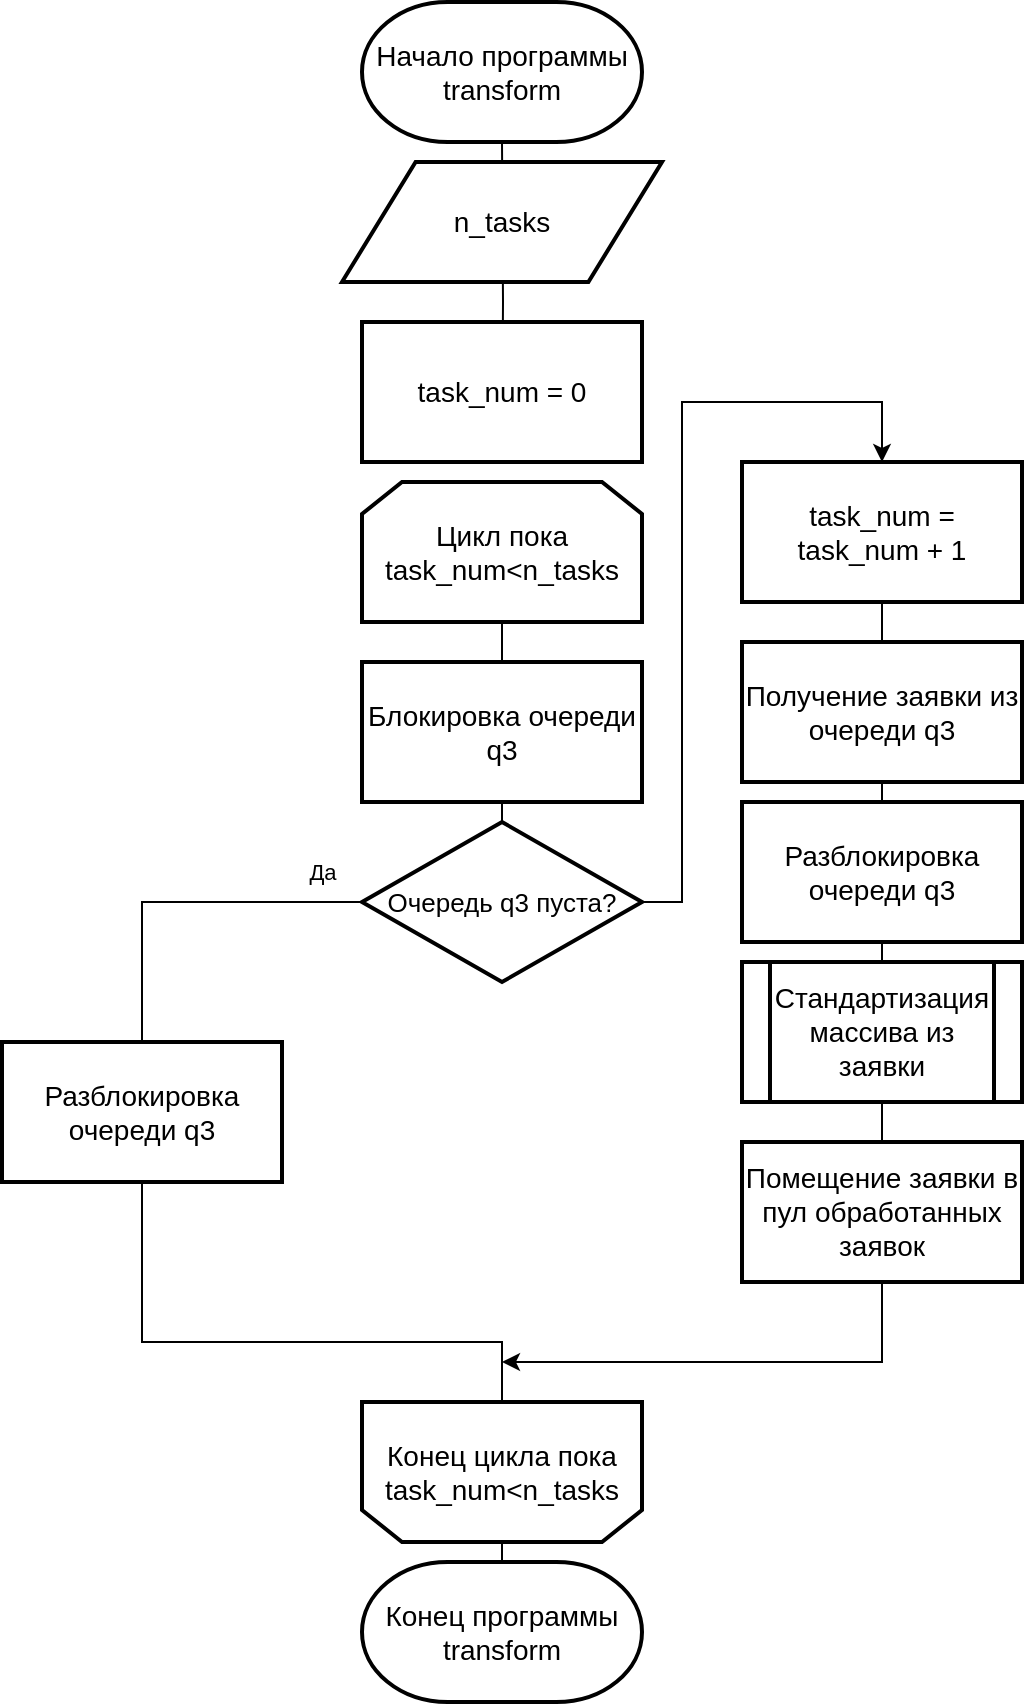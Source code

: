 <mxfile version="13.9.9" type="device"><diagram id="C5RBs43oDa-KdzZeNtuy" name="Page-1"><mxGraphModel dx="1587" dy="2242" grid="1" gridSize="10" guides="1" tooltips="1" connect="1" arrows="1" fold="1" page="1" pageScale="1" pageWidth="827" pageHeight="1169" math="0" shadow="0"><root><mxCell id="WIyWlLk6GJQsqaUBKTNV-0"/><mxCell id="WIyWlLk6GJQsqaUBKTNV-1" parent="WIyWlLk6GJQsqaUBKTNV-0"/><mxCell id="T9C4wgg9e8QBSAaqrn-7-2" style="edgeStyle=orthogonalEdgeStyle;rounded=0;orthogonalLoop=1;jettySize=auto;html=1;exitX=0.5;exitY=1;exitDx=0;exitDy=0;endArrow=none;endFill=0;" parent="WIyWlLk6GJQsqaUBKTNV-1" source="U61Z2MYIriETYZQU9Elr-1" target="U61Z2MYIriETYZQU9Elr-4" edge="1"><mxGeometry relative="1" as="geometry"/></mxCell><mxCell id="1BoH41LsbzfiNftz_nvk-5" style="edgeStyle=orthogonalEdgeStyle;rounded=0;orthogonalLoop=1;jettySize=auto;html=1;exitX=0.5;exitY=0;exitDx=0;exitDy=0;exitPerimeter=0;entryX=0.5;entryY=1;entryDx=0;entryDy=0;entryPerimeter=0;endArrow=none;endFill=0;" parent="WIyWlLk6GJQsqaUBKTNV-1" source="WdZP0otw79XUUpHIpCqY-11" edge="1"><mxGeometry relative="1" as="geometry"><mxPoint x="870" y="605" as="sourcePoint"/><mxPoint x="870" y="330" as="targetPoint"/></mxGeometry></mxCell><mxCell id="1mhITmf9AZdk3Hxi34PB-5" style="edgeStyle=orthogonalEdgeStyle;rounded=0;orthogonalLoop=1;jettySize=auto;html=1;exitX=0.5;exitY=0;exitDx=0;exitDy=0;exitPerimeter=0;entryX=0.5;entryY=1;entryDx=0;entryDy=0;entryPerimeter=0;endArrow=none;endFill=0;" parent="WIyWlLk6GJQsqaUBKTNV-1" target="_blK2kj-LV2LUoSYWWXs-2" edge="1"><mxGeometry relative="1" as="geometry"><mxPoint x="870" y="-170" as="sourcePoint"/></mxGeometry></mxCell><mxCell id="WdZP0otw79XUUpHIpCqY-11" value="Конец программы transform" style="strokeWidth=2;html=1;shape=mxgraph.flowchart.terminator;whiteSpace=wrap;fontSize=14;" parent="WIyWlLk6GJQsqaUBKTNV-1" vertex="1"><mxGeometry x="800" y="380" width="140" height="70" as="geometry"/></mxCell><mxCell id="_blK2kj-LV2LUoSYWWXs-2" value="&lt;font style=&quot;font-size: 14px&quot;&gt;Начало программы transform&lt;/font&gt;" style="strokeWidth=2;html=1;shape=mxgraph.flowchart.terminator;whiteSpace=wrap;fontSize=14;fontFamily=Helvetica;" parent="WIyWlLk6GJQsqaUBKTNV-1" vertex="1"><mxGeometry x="800" y="-400" width="140" height="70" as="geometry"/></mxCell><mxCell id="T9C4wgg9e8QBSAaqrn-7-0" style="edgeStyle=orthogonalEdgeStyle;rounded=0;orthogonalLoop=1;jettySize=auto;html=1;exitX=0.5;exitY=1;exitDx=0;exitDy=0;entryX=0.5;entryY=0;entryDx=0;entryDy=0;endArrow=none;endFill=0;" parent="WIyWlLk6GJQsqaUBKTNV-1" source="KI6t1zhLUABQhlnHe4h6-0" target="iOWMWsnB41nzyTC7a4uQ-4" edge="1"><mxGeometry relative="1" as="geometry"/></mxCell><mxCell id="KI6t1zhLUABQhlnHe4h6-0" value="&lt;span style=&quot;font-size: 14px&quot;&gt;Цикл пока task_num&amp;lt;n_tasks&lt;/span&gt;" style="shape=loopLimit;whiteSpace=wrap;html=1;strokeWidth=2;" parent="WIyWlLk6GJQsqaUBKTNV-1" vertex="1"><mxGeometry x="800" y="-160" width="140" height="70" as="geometry"/></mxCell><mxCell id="KI6t1zhLUABQhlnHe4h6-6" value="&lt;span style=&quot;font-size: 14px&quot;&gt;Конец цикла&amp;nbsp;&lt;/span&gt;&lt;span style=&quot;font-size: 14px&quot;&gt;пока task_num&amp;lt;n_tasks&lt;/span&gt;" style="shape=loopLimit;whiteSpace=wrap;html=1;strokeWidth=2;direction=west;" parent="WIyWlLk6GJQsqaUBKTNV-1" vertex="1"><mxGeometry x="800" y="300" width="140" height="70" as="geometry"/></mxCell><mxCell id="JPrhd-5eOgPDo48qGL33-0" value="&lt;span style=&quot;font-size: 14px&quot;&gt;n_tasks&lt;/span&gt;" style="shape=parallelogram;html=1;strokeWidth=2;perimeter=parallelogramPerimeter;whiteSpace=wrap;rounded=0;arcSize=12;size=0.23;fontSize=13;" parent="WIyWlLk6GJQsqaUBKTNV-1" vertex="1"><mxGeometry x="790" y="-320" width="160" height="60" as="geometry"/></mxCell><mxCell id="1BoH41LsbzfiNftz_nvk-2" value="Стандартизация массива из заявки" style="shape=process;whiteSpace=wrap;html=1;backgroundOutline=1;strokeWidth=2;fontSize=14;" parent="WIyWlLk6GJQsqaUBKTNV-1" vertex="1"><mxGeometry x="990" y="80" width="140" height="70" as="geometry"/></mxCell><mxCell id="U61Z2MYIriETYZQU9Elr-0" value="task_num = 0" style="rounded=0;whiteSpace=wrap;html=1;strokeWidth=2;fontSize=14;" parent="WIyWlLk6GJQsqaUBKTNV-1" vertex="1"><mxGeometry x="800" y="-240" width="140" height="70" as="geometry"/></mxCell><mxCell id="U61Z2MYIriETYZQU9Elr-1" value="Получение заявки из очереди q3" style="rounded=0;whiteSpace=wrap;html=1;strokeWidth=2;fontSize=14;" parent="WIyWlLk6GJQsqaUBKTNV-1" vertex="1"><mxGeometry x="990" y="-80" width="140" height="70" as="geometry"/></mxCell><mxCell id="U61Z2MYIriETYZQU9Elr-4" value="Помещение заявки в пул обработанных заявок" style="rounded=0;whiteSpace=wrap;html=1;strokeWidth=2;fontSize=14;" parent="WIyWlLk6GJQsqaUBKTNV-1" vertex="1"><mxGeometry x="990" y="170" width="140" height="70" as="geometry"/></mxCell><mxCell id="iOWMWsnB41nzyTC7a4uQ-12" style="edgeStyle=orthogonalEdgeStyle;rounded=0;orthogonalLoop=1;jettySize=auto;html=1;endArrow=classic;endFill=1;fontSize=13;exitX=0.5;exitY=1;exitDx=0;exitDy=0;" parent="WIyWlLk6GJQsqaUBKTNV-1" edge="1" source="U61Z2MYIriETYZQU9Elr-4"><mxGeometry relative="1" as="geometry"><mxPoint x="870" y="280" as="targetPoint"/><Array as="points"><mxPoint x="1060" y="280"/></Array><mxPoint x="1020" y="260" as="sourcePoint"/></mxGeometry></mxCell><mxCell id="iOWMWsnB41nzyTC7a4uQ-4" value="Блокировка очереди q3" style="rounded=0;whiteSpace=wrap;html=1;strokeWidth=2;fontSize=14;" parent="WIyWlLk6GJQsqaUBKTNV-1" vertex="1"><mxGeometry x="800" y="-70" width="140" height="70" as="geometry"/></mxCell><mxCell id="iOWMWsnB41nzyTC7a4uQ-9" value="" style="edgeStyle=orthogonalEdgeStyle;rounded=0;orthogonalLoop=1;jettySize=auto;html=1;exitX=1;exitY=0.5;exitDx=0;exitDy=0;fontSize=13;entryX=0.5;entryY=0;entryDx=0;entryDy=0;" parent="WIyWlLk6GJQsqaUBKTNV-1" source="iOWMWsnB41nzyTC7a4uQ-5" edge="1" target="8Pz_aTqG1ECu5E7DF6e_-0"><mxGeometry x="-0.851" y="10" relative="1" as="geometry"><mxPoint as="offset"/><mxPoint x="1060" y="-80" as="targetPoint"/><Array as="points"><mxPoint x="960" y="50"/><mxPoint x="960" y="-200"/><mxPoint x="1060" y="-200"/></Array><mxPoint x="980" y="-120" as="sourcePoint"/></mxGeometry></mxCell><mxCell id="iOWMWsnB41nzyTC7a4uQ-10" style="edgeStyle=orthogonalEdgeStyle;rounded=0;orthogonalLoop=1;jettySize=auto;html=1;exitX=0;exitY=0.5;exitDx=0;exitDy=0;entryX=0.5;entryY=0;entryDx=0;entryDy=0;fontSize=13;endArrow=none;endFill=0;" parent="WIyWlLk6GJQsqaUBKTNV-1" source="iOWMWsnB41nzyTC7a4uQ-5" target="iOWMWsnB41nzyTC7a4uQ-8" edge="1"><mxGeometry relative="1" as="geometry"/></mxCell><mxCell id="T9C4wgg9e8QBSAaqrn-7-4" value="Да" style="edgeLabel;html=1;align=center;verticalAlign=middle;resizable=0;points=[];" parent="iOWMWsnB41nzyTC7a4uQ-10" vertex="1" connectable="0"><mxGeometry x="-0.355" y="3" relative="1" as="geometry"><mxPoint x="38" y="-18" as="offset"/></mxGeometry></mxCell><mxCell id="T9C4wgg9e8QBSAaqrn-7-1" style="edgeStyle=orthogonalEdgeStyle;rounded=0;orthogonalLoop=1;jettySize=auto;html=1;exitX=0.5;exitY=0;exitDx=0;exitDy=0;entryX=0.5;entryY=1;entryDx=0;entryDy=0;endArrow=none;endFill=0;" parent="WIyWlLk6GJQsqaUBKTNV-1" source="iOWMWsnB41nzyTC7a4uQ-5" target="iOWMWsnB41nzyTC7a4uQ-4" edge="1"><mxGeometry relative="1" as="geometry"/></mxCell><mxCell id="iOWMWsnB41nzyTC7a4uQ-5" value="Очередь q3 пуста?" style="rhombus;whiteSpace=wrap;html=1;strokeWidth=2;fontSize=13;" parent="WIyWlLk6GJQsqaUBKTNV-1" vertex="1"><mxGeometry x="800" y="10" width="140" height="80" as="geometry"/></mxCell><mxCell id="iOWMWsnB41nzyTC7a4uQ-7" value="Разблокировка очереди q3" style="rounded=0;whiteSpace=wrap;html=1;strokeWidth=2;fontSize=14;" parent="WIyWlLk6GJQsqaUBKTNV-1" vertex="1"><mxGeometry x="990" width="140" height="70" as="geometry"/></mxCell><mxCell id="iOWMWsnB41nzyTC7a4uQ-11" style="edgeStyle=orthogonalEdgeStyle;rounded=0;orthogonalLoop=1;jettySize=auto;html=1;entryX=0.5;entryY=1;entryDx=0;entryDy=0;endArrow=none;endFill=0;fontSize=13;" parent="WIyWlLk6GJQsqaUBKTNV-1" source="iOWMWsnB41nzyTC7a4uQ-8" target="KI6t1zhLUABQhlnHe4h6-6" edge="1"><mxGeometry relative="1" as="geometry"><Array as="points"><mxPoint x="690" y="270"/><mxPoint x="870" y="270"/></Array></mxGeometry></mxCell><mxCell id="iOWMWsnB41nzyTC7a4uQ-8" value="Разблокировка очереди q3" style="rounded=0;whiteSpace=wrap;html=1;strokeWidth=2;fontSize=14;" parent="WIyWlLk6GJQsqaUBKTNV-1" vertex="1"><mxGeometry x="620" y="120" width="140" height="70" as="geometry"/></mxCell><mxCell id="8Pz_aTqG1ECu5E7DF6e_-1" style="edgeStyle=orthogonalEdgeStyle;rounded=0;orthogonalLoop=1;jettySize=auto;html=1;exitX=0.5;exitY=1;exitDx=0;exitDy=0;entryX=0.5;entryY=0;entryDx=0;entryDy=0;endArrow=none;endFill=0;" edge="1" parent="WIyWlLk6GJQsqaUBKTNV-1" source="8Pz_aTqG1ECu5E7DF6e_-0" target="U61Z2MYIriETYZQU9Elr-1"><mxGeometry relative="1" as="geometry"/></mxCell><mxCell id="8Pz_aTqG1ECu5E7DF6e_-0" value="task_num = &lt;br&gt;task_num + 1" style="rounded=0;whiteSpace=wrap;html=1;strokeWidth=2;fontSize=14;" vertex="1" parent="WIyWlLk6GJQsqaUBKTNV-1"><mxGeometry x="990" y="-170" width="140" height="70" as="geometry"/></mxCell></root></mxGraphModel></diagram></mxfile>